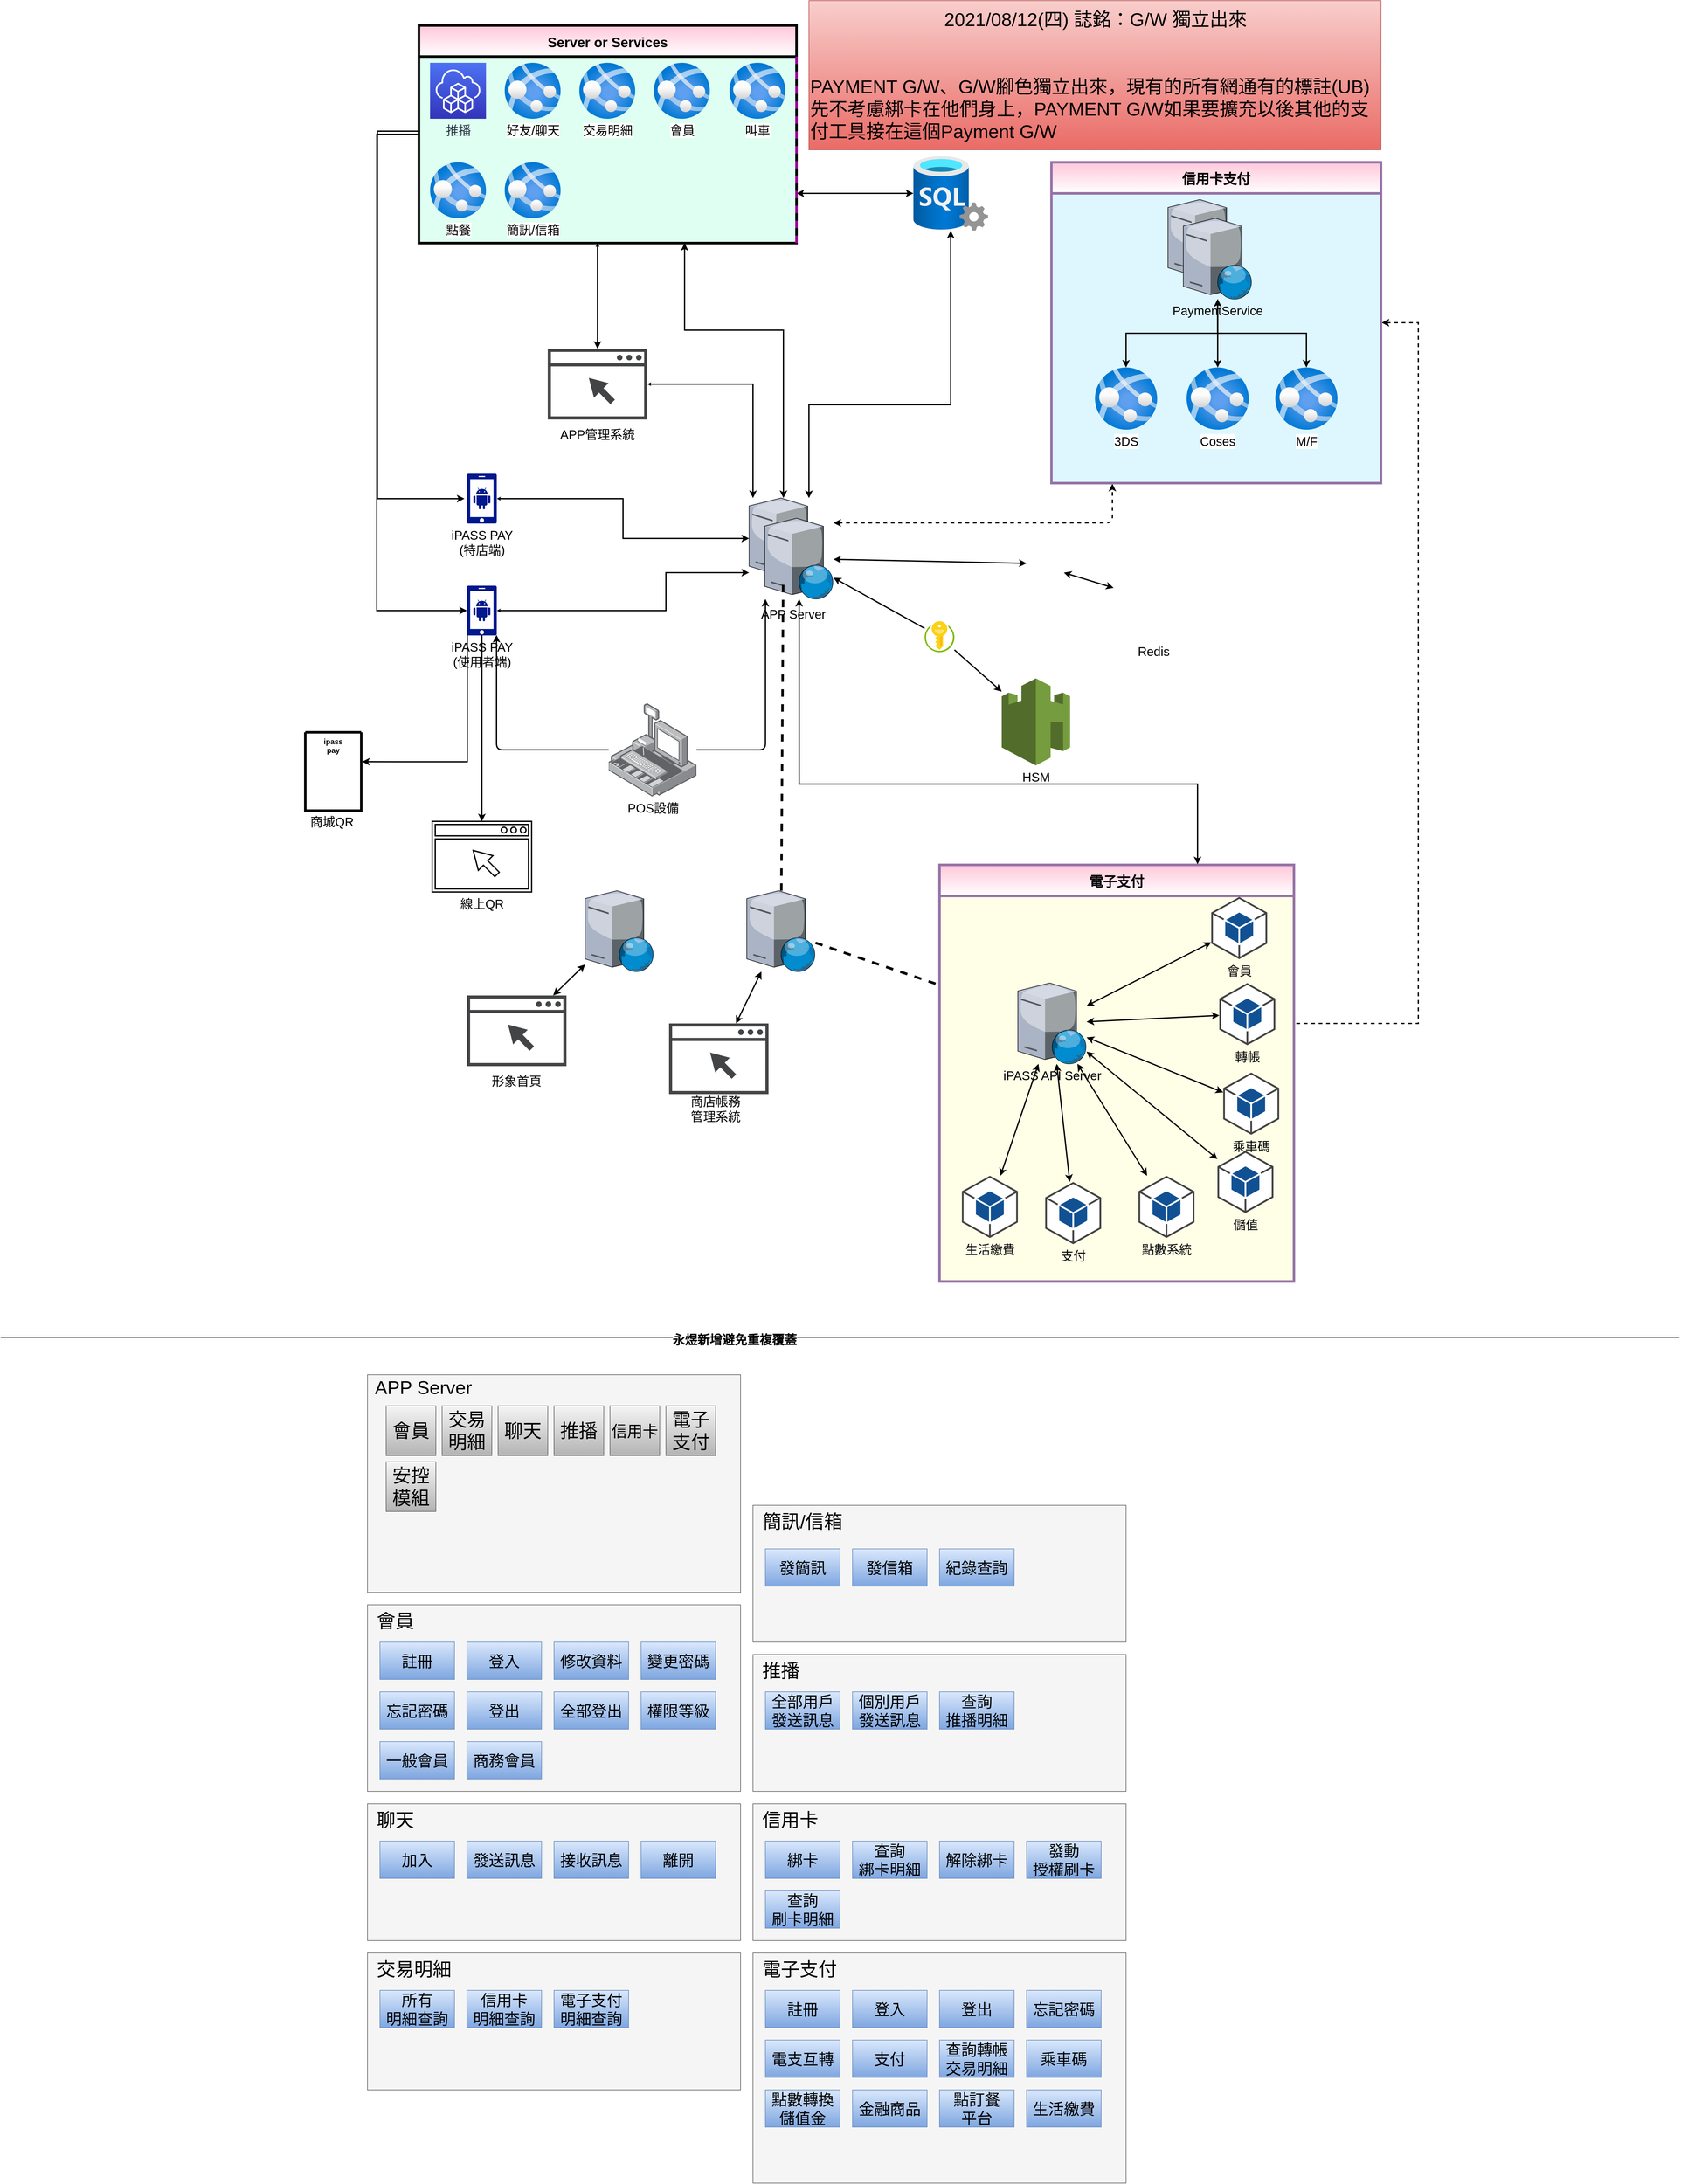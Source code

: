 <mxfile version="14.9.6" type="github">
  <diagram id="SJGPeemRXHp4dxk_nkfU" name="第1頁">
    <mxGraphModel dx="4024" dy="3608" grid="1" gridSize="10" guides="1" tooltips="1" connect="1" arrows="1" fold="1" page="1" pageScale="1" pageWidth="827" pageHeight="1169" math="0" shadow="0">
      <root>
        <mxCell id="0" />
        <mxCell id="1" parent="0" />
        <mxCell id="x_JbOlr38HWDlTl8YInY-31" value="" style="endArrow=classic;startArrow=classic;html=1;strokeWidth=2;edgeStyle=elbowEdgeStyle;elbow=vertical;rounded=0;" parent="1" source="x_JbOlr38HWDlTl8YInY-60" target="x_JbOlr38HWDlTl8YInY-30" edge="1">
          <mxGeometry width="50" height="50" relative="1" as="geometry">
            <mxPoint x="850" y="-191.613" as="sourcePoint" />
            <mxPoint x="360" y="-220" as="targetPoint" />
            <Array as="points">
              <mxPoint x="170" y="-590" />
              <mxPoint x="380" y="-770" />
              <mxPoint x="460" y="-650" />
              <mxPoint x="350" y="-810" />
            </Array>
          </mxGeometry>
        </mxCell>
        <mxCell id="x_JbOlr38HWDlTl8YInY-34" value="" style="group;strokeWidth=2;" parent="1" vertex="1" connectable="0">
          <mxGeometry x="-60.0" y="405" width="160" height="160.0" as="geometry" />
        </mxCell>
        <mxCell id="x_JbOlr38HWDlTl8YInY-17" value="" style="group;strokeWidth=2;" parent="x_JbOlr38HWDlTl8YInY-34" vertex="1" connectable="0">
          <mxGeometry x="5" width="160" height="113.6" as="geometry" />
        </mxCell>
        <mxCell id="x_JbOlr38HWDlTl8YInY-18" value="" style="pointerEvents=1;shadow=0;dashed=0;html=1;strokeColor=none;fillColor=#434445;aspect=fixed;labelPosition=center;verticalLabelPosition=bottom;verticalAlign=top;align=center;outlineConnect=0;shape=mxgraph.vvd.web_browser;fontSize=20;strokeWidth=2;" parent="x_JbOlr38HWDlTl8YInY-17" vertex="1">
          <mxGeometry width="160" height="113.6" as="geometry" />
        </mxCell>
        <mxCell id="x_JbOlr38HWDlTl8YInY-19" value="" style="shape=image;html=1;verticalAlign=top;verticalLabelPosition=bottom;labelBackgroundColor=#ffffff;imageAspect=0;aspect=fixed;image=https://cdn1.iconfinder.com/data/icons/logotypes/32/chrome-128.png;fontSize=20;strokeWidth=2;" parent="x_JbOlr38HWDlTl8YInY-17" vertex="1">
          <mxGeometry x="5" y="4" width="20" height="20" as="geometry" />
        </mxCell>
        <mxCell id="x_JbOlr38HWDlTl8YInY-20" value="商店帳務&lt;br&gt;管理系統" style="text;html=1;strokeColor=none;fillColor=none;align=center;verticalAlign=middle;whiteSpace=wrap;rounded=0;fontSize=20;strokeWidth=2;" parent="x_JbOlr38HWDlTl8YInY-34" vertex="1">
          <mxGeometry x="5" y="113.6" width="150" height="46.4" as="geometry" />
        </mxCell>
        <mxCell id="x_JbOlr38HWDlTl8YInY-73" style="edgeStyle=elbowEdgeStyle;rounded=0;orthogonalLoop=1;jettySize=auto;html=1;entryX=0;entryY=0.5;entryDx=0;entryDy=0;entryPerimeter=0;strokeWidth=2;elbow=vertical;" parent="1" source="Q3X7JTxSb5pfpih5gJmq-39" target="x_JbOlr38HWDlTl8YInY-15" edge="1">
          <mxGeometry relative="1" as="geometry">
            <mxPoint x="-200" y="-300" as="targetPoint" />
            <Array as="points">
              <mxPoint x="-525" y="-270" />
            </Array>
          </mxGeometry>
        </mxCell>
        <mxCell id="x_JbOlr38HWDlTl8YInY-55" value="" style="group;strokeWidth=2;" parent="1" vertex="1" connectable="0">
          <mxGeometry x="70" y="-440" width="150" height="209.0" as="geometry" />
        </mxCell>
        <mxCell id="x_JbOlr38HWDlTl8YInY-53" value="" style="group;strokeWidth=2;" parent="x_JbOlr38HWDlTl8YInY-55" vertex="1" connectable="0">
          <mxGeometry x="3.75" width="135.75" height="162.4" as="geometry" />
        </mxCell>
        <mxCell id="x_JbOlr38HWDlTl8YInY-30" value="" style="verticalLabelPosition=bottom;aspect=fixed;html=1;verticalAlign=top;strokeColor=none;align=center;outlineConnect=0;shape=mxgraph.citrix.web_server;fontSize=20;strokeWidth=2;" parent="x_JbOlr38HWDlTl8YInY-53" vertex="1">
          <mxGeometry width="110.5" height="130" as="geometry" />
        </mxCell>
        <mxCell id="x_JbOlr38HWDlTl8YInY-51" value="" style="verticalLabelPosition=bottom;aspect=fixed;html=1;verticalAlign=top;strokeColor=none;align=center;outlineConnect=0;shape=mxgraph.citrix.web_server;fontSize=20;strokeWidth=2;" parent="x_JbOlr38HWDlTl8YInY-53" vertex="1">
          <mxGeometry x="25.25" y="32.4" width="110.5" height="130" as="geometry" />
        </mxCell>
        <mxCell id="x_JbOlr38HWDlTl8YInY-54" value="APP Server" style="text;html=1;strokeColor=none;fillColor=none;align=center;verticalAlign=middle;whiteSpace=wrap;rounded=0;fontSize=20;strokeWidth=2;" parent="x_JbOlr38HWDlTl8YInY-55" vertex="1">
          <mxGeometry y="162.6" width="150" height="46.4" as="geometry" />
        </mxCell>
        <mxCell id="x_JbOlr38HWDlTl8YInY-60" value="" style="aspect=fixed;html=1;points=[];align=center;image;fontSize=12;image=img/lib/azure2/databases/SQL_Server.svg;strokeWidth=2;" parent="1" vertex="1">
          <mxGeometry x="338" y="-990" width="120" height="120" as="geometry" />
        </mxCell>
        <mxCell id="x_JbOlr38HWDlTl8YInY-68" value="" style="endArrow=classic;html=1;strokeWidth=2;edgeStyle=orthogonalEdgeStyle;" parent="1" source="x_JbOlr38HWDlTl8YInY-65" target="x_JbOlr38HWDlTl8YInY-51" edge="1">
          <mxGeometry width="50" height="50" relative="1" as="geometry">
            <mxPoint x="400" y="-470" as="sourcePoint" />
            <mxPoint x="450" y="-520" as="targetPoint" />
            <Array as="points">
              <mxPoint x="100" y="-35" />
            </Array>
          </mxGeometry>
        </mxCell>
        <mxCell id="x_JbOlr38HWDlTl8YInY-71" value="&lt;font style=&quot;font-size: 20px&quot;&gt;Redis&lt;/font&gt;" style="shape=image;html=1;verticalAlign=top;verticalLabelPosition=bottom;labelBackgroundColor=#ffffff;imageAspect=0;aspect=fixed;image=https://cdn4.iconfinder.com/data/icons/redis-2/1451/Untitled-2-128.png;strokeWidth=2;" parent="1" vertex="1">
          <mxGeometry x="660" y="-340" width="128" height="128" as="geometry" />
        </mxCell>
        <mxCell id="x_JbOlr38HWDlTl8YInY-72" value="" style="endArrow=classic;startArrow=none;html=1;strokeWidth=2;" parent="1" source="x_JbOlr38HWDlTl8YInY-80" target="x_JbOlr38HWDlTl8YInY-75" edge="1">
          <mxGeometry width="50" height="50" relative="1" as="geometry">
            <mxPoint x="550" y="-354.4" as="sourcePoint" />
            <mxPoint x="790.0" y="-230.0" as="targetPoint" />
          </mxGeometry>
        </mxCell>
        <mxCell id="x_JbOlr38HWDlTl8YInY-80" value="" style="aspect=fixed;html=1;points=[];align=center;image;fontSize=12;image=img/lib/mscae/Key_Vaults.svg;strokeWidth=2;" parent="1" vertex="1">
          <mxGeometry x="356" y="-242" width="48" height="50" as="geometry" />
        </mxCell>
        <mxCell id="x_JbOlr38HWDlTl8YInY-81" value="" style="endArrow=none;startArrow=classic;html=1;strokeWidth=2;" parent="1" source="x_JbOlr38HWDlTl8YInY-51" target="x_JbOlr38HWDlTl8YInY-80" edge="1">
          <mxGeometry width="50" height="50" relative="1" as="geometry">
            <mxPoint x="669.5" y="-445.432" as="sourcePoint" />
            <mxPoint x="890.0" y="-536.552" as="targetPoint" />
          </mxGeometry>
        </mxCell>
        <mxCell id="k3EfGpvTS4f7lztcN1DA-3" value="&#xa;&#xa;" style="group;strokeWidth=2;" parent="1" vertex="1" connectable="0">
          <mxGeometry x="-380" y="360" width="160" height="160.0" as="geometry" />
        </mxCell>
        <mxCell id="k3EfGpvTS4f7lztcN1DA-4" value="" style="group;strokeWidth=2;" parent="k3EfGpvTS4f7lztcN1DA-3" vertex="1" connectable="0">
          <mxGeometry width="160" height="113.6" as="geometry" />
        </mxCell>
        <mxCell id="k3EfGpvTS4f7lztcN1DA-5" value="" style="pointerEvents=1;shadow=0;dashed=0;html=1;strokeColor=none;fillColor=#434445;aspect=fixed;labelPosition=center;verticalLabelPosition=bottom;verticalAlign=top;align=center;outlineConnect=0;shape=mxgraph.vvd.web_browser;fontSize=20;strokeWidth=2;" parent="k3EfGpvTS4f7lztcN1DA-4" vertex="1">
          <mxGeometry width="160" height="113.6" as="geometry" />
        </mxCell>
        <mxCell id="k3EfGpvTS4f7lztcN1DA-6" value="" style="shape=image;html=1;verticalAlign=top;verticalLabelPosition=bottom;labelBackgroundColor=#ffffff;imageAspect=0;aspect=fixed;image=https://cdn1.iconfinder.com/data/icons/logotypes/32/chrome-128.png;fontSize=20;strokeWidth=2;" parent="k3EfGpvTS4f7lztcN1DA-4" vertex="1">
          <mxGeometry x="5" y="4" width="20" height="20" as="geometry" />
        </mxCell>
        <mxCell id="k3EfGpvTS4f7lztcN1DA-7" value="形象首頁" style="text;html=1;strokeColor=none;fillColor=none;align=center;verticalAlign=middle;whiteSpace=wrap;rounded=0;fontSize=20;strokeWidth=2;" parent="k3EfGpvTS4f7lztcN1DA-3" vertex="1">
          <mxGeometry x="5" y="113.6" width="150" height="46.4" as="geometry" />
        </mxCell>
        <mxCell id="bLUmJ-rgid1CxlxQpGvQ-1" value="" style="verticalLabelPosition=bottom;aspect=fixed;html=1;verticalAlign=top;strokeColor=none;align=center;outlineConnect=0;shape=mxgraph.citrix.web_server;fontSize=20;strokeWidth=2;" parent="1" vertex="1">
          <mxGeometry x="-190" y="191.6" width="110.5" height="130" as="geometry" />
        </mxCell>
        <mxCell id="bLUmJ-rgid1CxlxQpGvQ-2" value="" style="group;strokeWidth=2;" parent="1" vertex="1" connectable="0">
          <mxGeometry x="-380" y="-479" width="48" height="260" as="geometry" />
        </mxCell>
        <mxCell id="x_JbOlr38HWDlTl8YInY-16" value="iPASS PAY&lt;br style=&quot;font-size: 20px&quot;&gt;(特店端)" style="aspect=fixed;pointerEvents=1;shadow=0;dashed=0;html=1;strokeColor=none;labelPosition=center;verticalLabelPosition=bottom;verticalAlign=top;align=center;fillColor=#00188D;shape=mxgraph.mscae.enterprise.android_phone;fontSize=20;strokeWidth=2;" parent="bLUmJ-rgid1CxlxQpGvQ-2" vertex="1">
          <mxGeometry width="48" height="80" as="geometry" />
        </mxCell>
        <mxCell id="x_JbOlr38HWDlTl8YInY-15" value="iPASS PAY&lt;br style=&quot;font-size: 20px;&quot;&gt;(使用者端)" style="aspect=fixed;pointerEvents=1;shadow=0;dashed=0;html=1;strokeColor=none;labelPosition=center;verticalLabelPosition=bottom;verticalAlign=top;align=center;fillColor=#00188D;shape=mxgraph.mscae.enterprise.android_phone;fontSize=20;strokeWidth=2;" parent="bLUmJ-rgid1CxlxQpGvQ-2" vertex="1">
          <mxGeometry y="180" width="48" height="80" as="geometry" />
        </mxCell>
        <mxCell id="x_JbOlr38HWDlTl8YInY-75" value="&lt;font style=&quot;font-size: 20px&quot;&gt;HSM&lt;/font&gt;" style="outlineConnect=0;dashed=0;verticalLabelPosition=bottom;verticalAlign=top;align=center;html=1;shape=mxgraph.aws3.cloudhsm;fillColor=#759C3E;gradientColor=none;strokeWidth=2;" parent="1" vertex="1">
          <mxGeometry x="480" y="-150" width="110" height="140" as="geometry" />
        </mxCell>
        <mxCell id="bLUmJ-rgid1CxlxQpGvQ-8" value="" style="group;strokeWidth=2;" parent="1" vertex="1" connectable="0">
          <mxGeometry x="-250" y="-680" width="160" height="160.0" as="geometry" />
        </mxCell>
        <mxCell id="bLUmJ-rgid1CxlxQpGvQ-9" value="" style="group;strokeWidth=2;" parent="bLUmJ-rgid1CxlxQpGvQ-8" vertex="1" connectable="0">
          <mxGeometry width="160" height="113.6" as="geometry" />
        </mxCell>
        <mxCell id="bLUmJ-rgid1CxlxQpGvQ-10" value="" style="pointerEvents=1;shadow=0;dashed=0;html=1;strokeColor=none;fillColor=#434445;aspect=fixed;labelPosition=center;verticalLabelPosition=bottom;verticalAlign=top;align=center;outlineConnect=0;shape=mxgraph.vvd.web_browser;fontSize=20;strokeWidth=2;" parent="bLUmJ-rgid1CxlxQpGvQ-9" vertex="1">
          <mxGeometry width="160" height="113.6" as="geometry" />
        </mxCell>
        <mxCell id="bLUmJ-rgid1CxlxQpGvQ-11" value="" style="shape=image;html=1;verticalAlign=top;verticalLabelPosition=bottom;labelBackgroundColor=#ffffff;imageAspect=0;aspect=fixed;image=https://cdn1.iconfinder.com/data/icons/logotypes/32/chrome-128.png;fontSize=20;strokeWidth=2;" parent="bLUmJ-rgid1CxlxQpGvQ-9" vertex="1">
          <mxGeometry x="5" y="4" width="20" height="20" as="geometry" />
        </mxCell>
        <mxCell id="bLUmJ-rgid1CxlxQpGvQ-12" value="APP管理系統" style="text;html=1;strokeColor=none;fillColor=none;align=center;verticalAlign=middle;whiteSpace=wrap;rounded=0;fontSize=20;strokeWidth=2;" parent="bLUmJ-rgid1CxlxQpGvQ-8" vertex="1">
          <mxGeometry x="5" y="113.6" width="150" height="46.4" as="geometry" />
        </mxCell>
        <mxCell id="bLUmJ-rgid1CxlxQpGvQ-24" value="" style="endArrow=none;startArrow=none;html=1;dashed=1;startFill=0;endFill=0;strokeWidth=4;" parent="1" source="pClytDhcYSaPeiwyFxRQ-13" target="x_JbOlr38HWDlTl8YInY-32" edge="1">
          <mxGeometry width="50" height="50" relative="1" as="geometry">
            <mxPoint x="95.75" y="10" as="sourcePoint" />
            <mxPoint x="145.75" y="-40" as="targetPoint" />
          </mxGeometry>
        </mxCell>
        <mxCell id="bLUmJ-rgid1CxlxQpGvQ-26" value="" style="endArrow=classic;startArrow=classic;html=1;strokeWidth=2;" parent="1" source="k3EfGpvTS4f7lztcN1DA-5" target="bLUmJ-rgid1CxlxQpGvQ-1" edge="1">
          <mxGeometry width="50" height="50" relative="1" as="geometry">
            <mxPoint x="-100" y="-80" as="sourcePoint" />
            <mxPoint x="-50" y="-130" as="targetPoint" />
          </mxGeometry>
        </mxCell>
        <mxCell id="bLUmJ-rgid1CxlxQpGvQ-42" value="" style="shape=image;html=1;verticalAlign=top;verticalLabelPosition=bottom;labelBackgroundColor=#ffffff;imageAspect=0;aspect=fixed;image=https://cdn2.iconfinder.com/data/icons/blocked-out-2/28/timer-128.png;strokeWidth=2;" parent="1" vertex="1">
          <mxGeometry x="520" y="-350" width="60" height="60" as="geometry" />
        </mxCell>
        <mxCell id="bLUmJ-rgid1CxlxQpGvQ-43" value="" style="endArrow=classic;startArrow=classic;html=1;entryX=0;entryY=0.25;entryDx=0;entryDy=0;strokeWidth=2;" parent="1" source="x_JbOlr38HWDlTl8YInY-51" target="bLUmJ-rgid1CxlxQpGvQ-42" edge="1">
          <mxGeometry width="50" height="50" relative="1" as="geometry">
            <mxPoint x="380" y="10" as="sourcePoint" />
            <mxPoint x="360" y="-350" as="targetPoint" />
          </mxGeometry>
        </mxCell>
        <mxCell id="bLUmJ-rgid1CxlxQpGvQ-44" value="" style="endArrow=classic;startArrow=classic;html=1;exitX=1;exitY=0.5;exitDx=0;exitDy=0;strokeWidth=2;" parent="1" source="bLUmJ-rgid1CxlxQpGvQ-42" target="x_JbOlr38HWDlTl8YInY-71" edge="1">
          <mxGeometry width="50" height="50" relative="1" as="geometry">
            <mxPoint x="380" y="-220" as="sourcePoint" />
            <mxPoint x="430" y="-270" as="targetPoint" />
          </mxGeometry>
        </mxCell>
        <mxCell id="Q3X7JTxSb5pfpih5gJmq-2" value="" style="endArrow=none;dashed=1;html=1;strokeWidth=4;" parent="1" source="pClytDhcYSaPeiwyFxRQ-13" target="x_JbOlr38HWDlTl8YInY-30" edge="1">
          <mxGeometry width="50" height="50" relative="1" as="geometry">
            <mxPoint x="460" y="-170" as="sourcePoint" />
            <mxPoint x="510" y="-220" as="targetPoint" />
          </mxGeometry>
        </mxCell>
        <mxCell id="x_JbOlr38HWDlTl8YInY-65" value="POS設備" style="points=[];aspect=fixed;html=1;align=center;shadow=0;dashed=0;image;image=img/lib/allied_telesis/security/POS.svg;fontSize=20;strokeWidth=2;" parent="1" vertex="1">
          <mxGeometry x="-152.12" y="-110" width="141.25" height="150" as="geometry" />
        </mxCell>
        <mxCell id="Q3X7JTxSb5pfpih5gJmq-4" value="" style="endArrow=classic;html=1;strokeWidth=2;entryX=0.99;entryY=0.99;entryDx=0;entryDy=0;entryPerimeter=0;edgeStyle=orthogonalEdgeStyle;" parent="1" source="x_JbOlr38HWDlTl8YInY-65" target="x_JbOlr38HWDlTl8YInY-15" edge="1">
          <mxGeometry width="50" height="50" relative="1" as="geometry">
            <mxPoint x="300" y="19" as="sourcePoint" />
            <mxPoint x="350" y="-31" as="targetPoint" />
          </mxGeometry>
        </mxCell>
        <mxCell id="Q3X7JTxSb5pfpih5gJmq-10" value="" style="endArrow=classic;html=1;strokeWidth=2;exitX=0.5;exitY=1;exitDx=0;exitDy=0;exitPerimeter=0;" parent="1" source="x_JbOlr38HWDlTl8YInY-15" target="Q3X7JTxSb5pfpih5gJmq-7" edge="1">
          <mxGeometry width="50" height="50" relative="1" as="geometry">
            <mxPoint x="280" y="19" as="sourcePoint" />
            <mxPoint x="330" y="-31" as="targetPoint" />
          </mxGeometry>
        </mxCell>
        <mxCell id="Q3X7JTxSb5pfpih5gJmq-21" value="" style="group" parent="1" vertex="1" connectable="0">
          <mxGeometry x="-436" y="80" width="160" height="113.6" as="geometry" />
        </mxCell>
        <mxCell id="Q3X7JTxSb5pfpih5gJmq-7" value="線上QR" style="pointerEvents=1;shadow=0;dashed=0;html=1;aspect=fixed;labelPosition=center;verticalLabelPosition=bottom;verticalAlign=top;align=center;outlineConnect=0;shape=mxgraph.vvd.web_browser;fontSize=20;strokeWidth=2;" parent="Q3X7JTxSb5pfpih5gJmq-21" vertex="1">
          <mxGeometry width="160" height="113.6" as="geometry" />
        </mxCell>
        <mxCell id="Q3X7JTxSb5pfpih5gJmq-8" value="" style="shape=image;html=1;verticalAlign=top;verticalLabelPosition=bottom;labelBackgroundColor=#ffffff;imageAspect=0;aspect=fixed;image=https://cdn1.iconfinder.com/data/icons/logotypes/32/chrome-128.png;fontSize=20;strokeWidth=2;" parent="Q3X7JTxSb5pfpih5gJmq-21" vertex="1">
          <mxGeometry x="5" y="4" width="20" height="20" as="geometry" />
        </mxCell>
        <mxCell id="Q3X7JTxSb5pfpih5gJmq-12" value="" style="shape=image;html=1;verticalAlign=top;verticalLabelPosition=bottom;labelBackgroundColor=#ffffff;imageAspect=0;aspect=fixed;image=https://cdn0.iconfinder.com/data/icons/view-1/20/qrcode-128.png;strokeWidth=4;" parent="Q3X7JTxSb5pfpih5gJmq-21" vertex="1">
          <mxGeometry x="47" y="30" width="68" height="68" as="geometry" />
        </mxCell>
        <mxCell id="Q3X7JTxSb5pfpih5gJmq-24" value="" style="group" parent="1" vertex="1" connectable="0">
          <mxGeometry x="-672" y="-63.2" width="150" height="166.4" as="geometry" />
        </mxCell>
        <mxCell id="Q3X7JTxSb5pfpih5gJmq-17" value="" style="group" parent="Q3X7JTxSb5pfpih5gJmq-24" vertex="1" connectable="0">
          <mxGeometry x="12" width="126" height="126" as="geometry" />
        </mxCell>
        <mxCell id="Q3X7JTxSb5pfpih5gJmq-16" value="&#xa;&#xa;&#xa;&#xa;ipass&#xa;pay&#xa;" style="swimlane;startSize=0;strokeWidth=4;" parent="Q3X7JTxSb5pfpih5gJmq-17" vertex="1">
          <mxGeometry x="20" width="90" height="126" as="geometry">
            <mxRectangle x="20" width="50" height="40" as="alternateBounds" />
          </mxGeometry>
        </mxCell>
        <mxCell id="Q3X7JTxSb5pfpih5gJmq-14" value="" style="shape=image;html=1;verticalAlign=top;verticalLabelPosition=bottom;labelBackgroundColor=#ffffff;imageAspect=0;aspect=fixed;image=https://cdn0.iconfinder.com/data/icons/view-1/20/qrcode-128.png;strokeWidth=4;" parent="Q3X7JTxSb5pfpih5gJmq-16" vertex="1">
          <mxGeometry x="11" y="40" width="68" height="68" as="geometry" />
        </mxCell>
        <mxCell id="Q3X7JTxSb5pfpih5gJmq-9" value="商城QR" style="text;html=1;strokeColor=none;fillColor=none;align=center;verticalAlign=middle;whiteSpace=wrap;rounded=0;fontSize=20;strokeWidth=2;" parent="Q3X7JTxSb5pfpih5gJmq-24" vertex="1">
          <mxGeometry y="120.0" width="150" height="46.4" as="geometry" />
        </mxCell>
        <mxCell id="Q3X7JTxSb5pfpih5gJmq-25" value="" style="endArrow=classic;startArrow=classic;html=1;strokeWidth=2;dashed=1;elbow=vertical;edgeStyle=orthogonalEdgeStyle;" parent="1" source="x_JbOlr38HWDlTl8YInY-51" target="Q3X7JTxSb5pfpih5gJmq-95" edge="1">
          <mxGeometry width="50" height="50" relative="1" as="geometry">
            <mxPoint x="707.56" y="270" as="sourcePoint" />
            <mxPoint x="785.75" y="-585" as="targetPoint" />
            <Array as="points">
              <mxPoint x="658" y="-400" />
              <mxPoint x="658" y="-882" />
            </Array>
          </mxGeometry>
        </mxCell>
        <mxCell id="Q3X7JTxSb5pfpih5gJmq-40" style="edgeStyle=elbowEdgeStyle;rounded=0;orthogonalLoop=1;jettySize=auto;elbow=vertical;html=1;startArrow=classic;startFill=1;endArrow=classic;endFill=1;strokeWidth=2;" parent="1" source="Q3X7JTxSb5pfpih5gJmq-39" target="x_JbOlr38HWDlTl8YInY-30" edge="1">
          <mxGeometry relative="1" as="geometry">
            <Array as="points">
              <mxPoint x="-30" y="-710" />
              <mxPoint x="60" y="-740" />
              <mxPoint x="-20" y="-800" />
            </Array>
          </mxGeometry>
        </mxCell>
        <mxCell id="Q3X7JTxSb5pfpih5gJmq-70" style="edgeStyle=elbowEdgeStyle;rounded=0;orthogonalLoop=1;jettySize=auto;elbow=vertical;html=1;startArrow=classic;startFill=1;endArrow=classic;endFill=1;startSize=6;strokeWidth=2;" parent="1" source="Q3X7JTxSb5pfpih5gJmq-39" target="x_JbOlr38HWDlTl8YInY-60" edge="1">
          <mxGeometry relative="1" as="geometry">
            <mxPoint x="110" y="-1120" as="sourcePoint" />
          </mxGeometry>
        </mxCell>
        <mxCell id="Q3X7JTxSb5pfpih5gJmq-73" style="edgeStyle=elbowEdgeStyle;rounded=0;orthogonalLoop=1;jettySize=auto;html=1;entryX=0;entryY=0.5;entryDx=0;entryDy=0;entryPerimeter=0;startArrow=classic;startFill=1;endArrow=classic;endFill=1;startSize=0;strokeWidth=2;" parent="1" edge="1">
          <mxGeometry relative="1" as="geometry">
            <mxPoint x="-450" y="-1030" as="sourcePoint" />
            <mxPoint x="-384" y="-439" as="targetPoint" />
            <Array as="points">
              <mxPoint x="-524" y="-750" />
            </Array>
          </mxGeometry>
        </mxCell>
        <mxCell id="Q3X7JTxSb5pfpih5gJmq-79" style="edgeStyle=elbowEdgeStyle;rounded=0;orthogonalLoop=1;jettySize=auto;html=1;startArrow=classic;startFill=1;endArrow=classic;endFill=1;startSize=0;strokeWidth=2;" parent="1" source="Q3X7JTxSb5pfpih5gJmq-39" target="bLUmJ-rgid1CxlxQpGvQ-10" edge="1">
          <mxGeometry relative="1" as="geometry" />
        </mxCell>
        <mxCell id="Q3X7JTxSb5pfpih5gJmq-39" value="Server or Services" style="swimlane;horizontal=1;strokeWidth=4;swimlaneFillColor=#DEFFF1;rounded=0;shadow=0;glass=0;separatorColor=#990099;fillColor=#FFC7DA;noLabel=0;labelPadding=0;strokeOpacity=100;container=0;arcSize=0;sketch=0;fillStyle=auto;gradientColor=#ffffff;startSize=50;fontSize=22;" parent="1" vertex="1">
          <mxGeometry x="-457.25" y="-1200" width="607.25" height="350" as="geometry">
            <mxRectangle x="-360" y="-1180" width="30" height="140" as="alternateBounds" />
          </mxGeometry>
        </mxCell>
        <mxCell id="Q3X7JTxSb5pfpih5gJmq-35" value="&lt;font style=&quot;font-size: 20px&quot;&gt;好友/聊天&lt;br&gt;&lt;/font&gt;" style="aspect=fixed;html=1;points=[];align=center;image;fontSize=12;image=img/lib/azure2/app_services/App_Services.svg;strokeWidth=2;" parent="Q3X7JTxSb5pfpih5gJmq-39" vertex="1">
          <mxGeometry x="137.88" y="60" width="90" height="90" as="geometry" />
        </mxCell>
        <mxCell id="Q3X7JTxSb5pfpih5gJmq-38" value="&lt;font style=&quot;font-size: 20px&quot;&gt;交易明細&lt;br&gt;&lt;/font&gt;" style="aspect=fixed;html=1;points=[];align=center;image;fontSize=12;image=img/lib/azure2/app_services/App_Services.svg;strokeWidth=2;" parent="Q3X7JTxSb5pfpih5gJmq-39" vertex="1">
          <mxGeometry x="257.88" y="60" width="90" height="90" as="geometry" />
        </mxCell>
        <mxCell id="Q3X7JTxSb5pfpih5gJmq-34" value="&lt;font style=&quot;font-size: 20px&quot;&gt;會員&lt;br&gt;&lt;/font&gt;" style="aspect=fixed;html=1;points=[];align=center;image;fontSize=12;image=img/lib/azure2/app_services/App_Services.svg;strokeWidth=2;" parent="Q3X7JTxSb5pfpih5gJmq-39" vertex="1">
          <mxGeometry x="377.88" y="60" width="90" height="90" as="geometry" />
        </mxCell>
        <mxCell id="Q3X7JTxSb5pfpih5gJmq-71" value="&lt;font style=&quot;font-size: 20px&quot;&gt;叫車&lt;br&gt;&lt;/font&gt;" style="aspect=fixed;html=1;points=[];align=center;image;fontSize=12;image=img/lib/azure2/app_services/App_Services.svg;strokeWidth=2;" parent="Q3X7JTxSb5pfpih5gJmq-39" vertex="1">
          <mxGeometry x="499.38" y="60" width="90" height="90" as="geometry" />
        </mxCell>
        <mxCell id="x_JbOlr38HWDlTl8YInY-40" value="&lt;span style=&quot;font-size: 20px&quot;&gt;推播&lt;br&gt;&lt;/span&gt;" style="points=[[0,0,0],[0.25,0,0],[0.5,0,0],[0.75,0,0],[1,0,0],[0,1,0],[0.25,1,0],[0.5,1,0],[0.75,1,0],[1,1,0],[0,0.25,0],[0,0.5,0],[0,0.75,0],[1,0.25,0],[1,0.5,0],[1,0.75,0]];outlineConnect=0;fontColor=#232F3E;gradientColor=#4D72F3;gradientDirection=north;fillColor=#3334B9;strokeColor=#ffffff;dashed=0;verticalLabelPosition=bottom;verticalAlign=top;align=center;html=1;fontSize=12;fontStyle=0;aspect=fixed;shape=mxgraph.aws4.resourceIcon;resIcon=mxgraph.aws4.cloud_development_kit;strokeWidth=2;" parent="Q3X7JTxSb5pfpih5gJmq-39" vertex="1">
          <mxGeometry x="17.88" y="60" width="90" height="90" as="geometry" />
        </mxCell>
        <mxCell id="Q3X7JTxSb5pfpih5gJmq-74" value="&lt;font style=&quot;font-size: 20px&quot;&gt;點餐&lt;br&gt;&lt;/font&gt;" style="aspect=fixed;html=1;points=[];align=center;image;fontSize=12;image=img/lib/azure2/app_services/App_Services.svg;strokeWidth=2;" parent="Q3X7JTxSb5pfpih5gJmq-39" vertex="1">
          <mxGeometry x="17.88" y="220" width="90" height="90" as="geometry" />
        </mxCell>
        <mxCell id="pClytDhcYSaPeiwyFxRQ-5" value="&lt;font style=&quot;font-size: 20px&quot;&gt;簡訊/信箱&lt;br&gt;&lt;/font&gt;" style="aspect=fixed;html=1;points=[];align=center;image;fontSize=12;image=img/lib/azure2/app_services/App_Services.svg;strokeWidth=2;" parent="Q3X7JTxSb5pfpih5gJmq-39" vertex="1">
          <mxGeometry x="137.88" y="220" width="90" height="90" as="geometry" />
        </mxCell>
        <mxCell id="Q3X7JTxSb5pfpih5gJmq-80" style="edgeStyle=elbowEdgeStyle;rounded=0;orthogonalLoop=1;jettySize=auto;html=1;startArrow=classic;startFill=1;endArrow=classic;endFill=1;startSize=0;strokeWidth=2;" parent="1" source="bLUmJ-rgid1CxlxQpGvQ-10" target="x_JbOlr38HWDlTl8YInY-30" edge="1">
          <mxGeometry relative="1" as="geometry">
            <Array as="points">
              <mxPoint x="80" y="-510" />
            </Array>
          </mxGeometry>
        </mxCell>
        <mxCell id="Q3X7JTxSb5pfpih5gJmq-81" style="edgeStyle=elbowEdgeStyle;rounded=0;orthogonalLoop=1;jettySize=auto;html=1;startArrow=classic;startFill=1;endArrow=classic;endFill=1;startSize=0;strokeWidth=2;" parent="1" source="x_JbOlr38HWDlTl8YInY-16" target="x_JbOlr38HWDlTl8YInY-30" edge="1">
          <mxGeometry relative="1" as="geometry" />
        </mxCell>
        <mxCell id="Q3X7JTxSb5pfpih5gJmq-82" style="edgeStyle=elbowEdgeStyle;rounded=0;orthogonalLoop=1;jettySize=auto;html=1;startArrow=classic;startFill=1;endArrow=classic;endFill=1;startSize=0;strokeWidth=2;" parent="1" source="x_JbOlr38HWDlTl8YInY-15" target="x_JbOlr38HWDlTl8YInY-30" edge="1">
          <mxGeometry relative="1" as="geometry">
            <Array as="points">
              <mxPoint x="-60" y="-320" />
              <mxPoint x="-70" y="-320" />
            </Array>
          </mxGeometry>
        </mxCell>
        <mxCell id="Q3X7JTxSb5pfpih5gJmq-86" style="edgeStyle=orthogonalEdgeStyle;rounded=0;orthogonalLoop=1;jettySize=auto;html=1;entryX=0.01;entryY=0.99;entryDx=0;entryDy=0;entryPerimeter=0;startArrow=classic;startFill=1;endArrow=none;endFill=0;startSize=6;strokeWidth=2;exitX=1.016;exitY=0.375;exitDx=0;exitDy=0;exitPerimeter=0;" parent="1" source="Q3X7JTxSb5pfpih5gJmq-16" target="x_JbOlr38HWDlTl8YInY-15" edge="1">
          <mxGeometry relative="1" as="geometry">
            <Array as="points">
              <mxPoint x="-379" y="-16" />
            </Array>
          </mxGeometry>
        </mxCell>
        <mxCell id="Q3X7JTxSb5pfpih5gJmq-96" style="edgeStyle=elbowEdgeStyle;rounded=0;orthogonalLoop=1;jettySize=auto;html=1;startArrow=classic;startFill=1;endArrow=classic;endFill=1;strokeWidth=2;dashed=1;" parent="1" source="Q3X7JTxSb5pfpih5gJmq-95" target="x_JbOlr38HWDlTl8YInY-32" edge="1">
          <mxGeometry relative="1" as="geometry">
            <Array as="points">
              <mxPoint x="1150" y="-320" />
            </Array>
          </mxGeometry>
        </mxCell>
        <mxCell id="Q3X7JTxSb5pfpih5gJmq-95" value="信用卡支付" style="swimlane;rounded=0;shadow=0;glass=0;sketch=0;startSize=50;strokeColor=#9673a6;strokeWidth=4;fillColor=#FFC7DA;gradientDirection=south;perimeterSpacing=1;swimlaneFillColor=#DEF7FF;fontSize=22;fontStyle=1;gradientColor=#FFFFFF;" parent="1" vertex="1">
          <mxGeometry x="560" y="-980" width="530" height="516" as="geometry">
            <mxRectangle x="580" y="-980" width="130" height="20" as="alternateBounds" />
          </mxGeometry>
        </mxCell>
        <mxCell id="Q3X7JTxSb5pfpih5gJmq-100" style="edgeStyle=orthogonalEdgeStyle;rounded=0;orthogonalLoop=1;jettySize=auto;html=1;fontSize=22;startArrow=classic;startFill=1;endArrow=classic;endFill=1;strokeWidth=2;" parent="Q3X7JTxSb5pfpih5gJmq-95" source="x_JbOlr38HWDlTl8YInY-63" target="bLUmJ-rgid1CxlxQpGvQ-53" edge="1">
          <mxGeometry relative="1" as="geometry" />
        </mxCell>
        <mxCell id="x_JbOlr38HWDlTl8YInY-63" value="&lt;font style=&quot;font-size: 20px&quot;&gt;Coses&lt;/font&gt;" style="aspect=fixed;html=1;points=[];align=center;image;fontSize=12;image=img/lib/azure2/app_services/App_Services.svg;strokeWidth=2;" parent="Q3X7JTxSb5pfpih5gJmq-95" vertex="1">
          <mxGeometry x="217.37" y="330" width="100" height="100" as="geometry" />
        </mxCell>
        <mxCell id="Q3X7JTxSb5pfpih5gJmq-103" style="edgeStyle=elbowEdgeStyle;rounded=0;orthogonalLoop=1;jettySize=auto;elbow=vertical;html=1;fontSize=22;startArrow=classic;startFill=1;endArrow=classic;endFill=1;strokeWidth=2;" parent="Q3X7JTxSb5pfpih5gJmq-95" source="x_JbOlr38HWDlTl8YInY-64" target="bLUmJ-rgid1CxlxQpGvQ-53" edge="1">
          <mxGeometry relative="1" as="geometry" />
        </mxCell>
        <mxCell id="x_JbOlr38HWDlTl8YInY-64" value="&lt;font style=&quot;font-size: 20px&quot;&gt;3DS&lt;br&gt;&lt;/font&gt;" style="aspect=fixed;html=1;points=[];align=center;image;fontSize=12;image=img/lib/azure2/app_services/App_Services.svg;strokeWidth=2;" parent="Q3X7JTxSb5pfpih5gJmq-95" vertex="1">
          <mxGeometry x="70" y="330" width="100" height="100" as="geometry" />
        </mxCell>
        <mxCell id="Q3X7JTxSb5pfpih5gJmq-102" style="edgeStyle=elbowEdgeStyle;rounded=0;orthogonalLoop=1;jettySize=auto;html=1;fontSize=22;startArrow=classic;startFill=1;endArrow=classic;endFill=1;strokeWidth=2;elbow=vertical;" parent="Q3X7JTxSb5pfpih5gJmq-95" source="bLUmJ-rgid1CxlxQpGvQ-27" target="bLUmJ-rgid1CxlxQpGvQ-53" edge="1">
          <mxGeometry relative="1" as="geometry" />
        </mxCell>
        <mxCell id="bLUmJ-rgid1CxlxQpGvQ-27" value="&lt;font style=&quot;font-size: 20px&quot;&gt;M/F&lt;br&gt;&lt;/font&gt;" style="aspect=fixed;html=1;points=[];align=center;image;fontSize=12;image=img/lib/azure2/app_services/App_Services.svg;strokeWidth=2;" parent="Q3X7JTxSb5pfpih5gJmq-95" vertex="1">
          <mxGeometry x="360.0" y="330" width="100" height="100" as="geometry" />
        </mxCell>
        <mxCell id="bLUmJ-rgid1CxlxQpGvQ-5" value="" style="verticalLabelPosition=bottom;aspect=fixed;html=1;verticalAlign=top;strokeColor=none;align=center;outlineConnect=0;shape=mxgraph.citrix.web_server;fontSize=20;strokeWidth=2;" parent="Q3X7JTxSb5pfpih5gJmq-95" vertex="1">
          <mxGeometry x="187.37" y="60" width="110.5" height="130" as="geometry" />
        </mxCell>
        <mxCell id="bLUmJ-rgid1CxlxQpGvQ-53" value="PaymentService" style="verticalLabelPosition=bottom;aspect=fixed;html=1;verticalAlign=top;strokeColor=none;align=center;outlineConnect=0;shape=mxgraph.citrix.web_server;fontSize=20;strokeWidth=2;" parent="Q3X7JTxSb5pfpih5gJmq-95" vertex="1">
          <mxGeometry x="212.12" y="90" width="110.5" height="130" as="geometry" />
        </mxCell>
        <mxCell id="Q3X7JTxSb5pfpih5gJmq-105" value="電子支付" style="swimlane;rounded=0;shadow=0;glass=0;sketch=0;startSize=50;strokeColor=#9673a6;strokeWidth=4;fillColor=#FFC7DA;gradientDirection=south;perimeterSpacing=1;swimlaneFillColor=#FEFFE6;fontSize=22;fontStyle=1;gradientColor=#FFFFFF;" parent="1" vertex="1">
          <mxGeometry x="380" y="150" width="570" height="670" as="geometry">
            <mxRectangle x="580" y="-980" width="130" height="20" as="alternateBounds" />
          </mxGeometry>
        </mxCell>
        <mxCell id="x_JbOlr38HWDlTl8YInY-32" value="iPASS API Server" style="verticalLabelPosition=bottom;aspect=fixed;html=1;verticalAlign=top;strokeColor=none;align=center;outlineConnect=0;shape=mxgraph.citrix.web_server;fontSize=20;strokeWidth=2;" parent="Q3X7JTxSb5pfpih5gJmq-105" vertex="1">
          <mxGeometry x="126" y="190.0" width="110.5" height="130" as="geometry" />
        </mxCell>
        <mxCell id="bLUmJ-rgid1CxlxQpGvQ-30" value="&lt;font style=&quot;font-size: 20px&quot;&gt;點數系統&lt;/font&gt;" style="outlineConnect=0;dashed=0;verticalLabelPosition=bottom;verticalAlign=top;align=center;html=1;shape=mxgraph.aws3.android;fillColor=#115193;gradientColor=none;strokeWidth=2;" parent="Q3X7JTxSb5pfpih5gJmq-105" vertex="1">
          <mxGeometry x="320" y="500.0" width="90" height="100" as="geometry" />
        </mxCell>
        <mxCell id="bLUmJ-rgid1CxlxQpGvQ-51" value="" style="endArrow=classic;startArrow=classic;html=1;strokeWidth=2;" parent="Q3X7JTxSb5pfpih5gJmq-105" source="x_JbOlr38HWDlTl8YInY-32" target="bLUmJ-rgid1CxlxQpGvQ-30" edge="1">
          <mxGeometry width="50" height="50" relative="1" as="geometry">
            <mxPoint x="258.065" y="291.8" as="sourcePoint" />
            <mxPoint x="314.804" y="166.8" as="targetPoint" />
          </mxGeometry>
        </mxCell>
        <mxCell id="bLUmJ-rgid1CxlxQpGvQ-31" value="&lt;span style=&quot;font-size: 20px&quot;&gt;儲值&lt;/span&gt;" style="outlineConnect=0;dashed=0;verticalLabelPosition=bottom;verticalAlign=top;align=center;html=1;shape=mxgraph.aws3.android;fillColor=#115193;gradientColor=none;strokeWidth=2;" parent="Q3X7JTxSb5pfpih5gJmq-105" vertex="1">
          <mxGeometry x="447" y="460.0" width="90" height="100" as="geometry" />
        </mxCell>
        <mxCell id="bLUmJ-rgid1CxlxQpGvQ-50" value="" style="endArrow=classic;startArrow=classic;html=1;strokeWidth=2;" parent="Q3X7JTxSb5pfpih5gJmq-105" source="x_JbOlr38HWDlTl8YInY-32" target="bLUmJ-rgid1CxlxQpGvQ-31" edge="1">
          <mxGeometry width="50" height="50" relative="1" as="geometry">
            <mxPoint x="248.065" y="281.8" as="sourcePoint" />
            <mxPoint x="304.804" y="156.8" as="targetPoint" />
          </mxGeometry>
        </mxCell>
        <mxCell id="bLUmJ-rgid1CxlxQpGvQ-32" value="&lt;span style=&quot;font-size: 20px&quot;&gt;轉帳&lt;/span&gt;" style="outlineConnect=0;dashed=0;verticalLabelPosition=bottom;verticalAlign=top;align=center;html=1;shape=mxgraph.aws3.android;fillColor=#115193;gradientColor=none;strokeWidth=2;" parent="Q3X7JTxSb5pfpih5gJmq-105" vertex="1">
          <mxGeometry x="450" y="190.0" width="90" height="100" as="geometry" />
        </mxCell>
        <mxCell id="bLUmJ-rgid1CxlxQpGvQ-49" value="" style="endArrow=classic;startArrow=classic;html=1;strokeWidth=2;" parent="Q3X7JTxSb5pfpih5gJmq-105" source="x_JbOlr38HWDlTl8YInY-32" target="bLUmJ-rgid1CxlxQpGvQ-32" edge="1">
          <mxGeometry width="50" height="50" relative="1" as="geometry">
            <mxPoint x="238.065" y="271.8" as="sourcePoint" />
            <mxPoint x="294.804" y="146.8" as="targetPoint" />
          </mxGeometry>
        </mxCell>
        <mxCell id="bLUmJ-rgid1CxlxQpGvQ-33" value="&lt;span style=&quot;font-size: 20px&quot;&gt;會員&lt;/span&gt;" style="outlineConnect=0;dashed=0;verticalLabelPosition=bottom;verticalAlign=top;align=center;html=1;shape=mxgraph.aws3.android;fillColor=#115193;gradientColor=none;strokeWidth=2;" parent="Q3X7JTxSb5pfpih5gJmq-105" vertex="1">
          <mxGeometry x="437" y="51.6" width="90" height="100" as="geometry" />
        </mxCell>
        <mxCell id="bLUmJ-rgid1CxlxQpGvQ-48" value="" style="endArrow=classic;startArrow=classic;html=1;strokeWidth=2;" parent="Q3X7JTxSb5pfpih5gJmq-105" source="x_JbOlr38HWDlTl8YInY-32" target="bLUmJ-rgid1CxlxQpGvQ-33" edge="1">
          <mxGeometry width="50" height="50" relative="1" as="geometry">
            <mxPoint x="-446.342" y="-342.2" as="sourcePoint" />
            <mxPoint x="-283.506" y="-543.2" as="targetPoint" />
          </mxGeometry>
        </mxCell>
        <mxCell id="bLUmJ-rgid1CxlxQpGvQ-34" value="&lt;font style=&quot;font-size: 20px&quot;&gt;支付&lt;/font&gt;" style="outlineConnect=0;dashed=0;verticalLabelPosition=bottom;verticalAlign=top;align=center;html=1;shape=mxgraph.aws3.android;fillColor=#115193;gradientColor=none;strokeWidth=2;" parent="Q3X7JTxSb5pfpih5gJmq-105" vertex="1">
          <mxGeometry x="170" y="510" width="90" height="100" as="geometry" />
        </mxCell>
        <mxCell id="bLUmJ-rgid1CxlxQpGvQ-52" value="" style="endArrow=classic;startArrow=classic;html=1;strokeWidth=2;" parent="Q3X7JTxSb5pfpih5gJmq-105" source="bLUmJ-rgid1CxlxQpGvQ-34" target="x_JbOlr38HWDlTl8YInY-32" edge="1">
          <mxGeometry width="50" height="50" relative="1" as="geometry">
            <mxPoint x="268.065" y="301.8" as="sourcePoint" />
            <mxPoint x="172" y="316.8" as="targetPoint" />
          </mxGeometry>
        </mxCell>
        <mxCell id="pClytDhcYSaPeiwyFxRQ-3" value="&lt;font style=&quot;font-size: 20px&quot;&gt;生活繳費&lt;br&gt;&lt;/font&gt;" style="outlineConnect=0;dashed=0;verticalLabelPosition=bottom;verticalAlign=top;align=center;html=1;shape=mxgraph.aws3.android;fillColor=#115193;gradientColor=none;strokeWidth=2;" parent="Q3X7JTxSb5pfpih5gJmq-105" vertex="1">
          <mxGeometry x="36" y="500" width="90" height="100" as="geometry" />
        </mxCell>
        <mxCell id="pClytDhcYSaPeiwyFxRQ-4" value="&lt;span style=&quot;font-size: 20px&quot;&gt;乘車碼&lt;/span&gt;" style="outlineConnect=0;dashed=0;verticalLabelPosition=bottom;verticalAlign=top;align=center;html=1;shape=mxgraph.aws3.android;fillColor=#115193;gradientColor=none;strokeWidth=2;" parent="Q3X7JTxSb5pfpih5gJmq-105" vertex="1">
          <mxGeometry x="456.25" y="334" width="90" height="100" as="geometry" />
        </mxCell>
        <mxCell id="pClytDhcYSaPeiwyFxRQ-20" value="" style="endArrow=classic;startArrow=classic;html=1;strokeWidth=2;" parent="Q3X7JTxSb5pfpih5gJmq-105" source="x_JbOlr38HWDlTl8YInY-32" target="pClytDhcYSaPeiwyFxRQ-4" edge="1">
          <mxGeometry width="50" height="50" relative="1" as="geometry">
            <mxPoint x="246.5" y="262.359" as="sourcePoint" />
            <mxPoint x="460" y="252.151" as="targetPoint" />
          </mxGeometry>
        </mxCell>
        <mxCell id="pClytDhcYSaPeiwyFxRQ-21" value="" style="endArrow=classic;startArrow=classic;html=1;strokeWidth=2;" parent="Q3X7JTxSb5pfpih5gJmq-105" source="x_JbOlr38HWDlTl8YInY-32" target="pClytDhcYSaPeiwyFxRQ-3" edge="1">
          <mxGeometry width="50" height="50" relative="1" as="geometry">
            <mxPoint x="256.5" y="272.359" as="sourcePoint" />
            <mxPoint x="470" y="262.151" as="targetPoint" />
          </mxGeometry>
        </mxCell>
        <mxCell id="Q3X7JTxSb5pfpih5gJmq-116" style="edgeStyle=orthogonalEdgeStyle;rounded=0;orthogonalLoop=1;jettySize=auto;elbow=vertical;html=1;fontSize=22;startArrow=classic;startFill=1;endArrow=classic;endFill=1;strokeWidth=2;" parent="1" source="x_JbOlr38HWDlTl8YInY-51" target="Q3X7JTxSb5pfpih5gJmq-105" edge="1">
          <mxGeometry relative="1" as="geometry">
            <Array as="points">
              <mxPoint x="154" y="20" />
              <mxPoint x="795" y="20" />
            </Array>
          </mxGeometry>
        </mxCell>
        <mxCell id="k9WkVvhcxAs3cIQa7Ger-1" value="" style="group" parent="1" vertex="1" connectable="0">
          <mxGeometry x="-540" y="970" width="600" height="350" as="geometry" />
        </mxCell>
        <mxCell id="k9WkVvhcxAs3cIQa7Ger-2" value="" style="rounded=0;whiteSpace=wrap;html=1;fillColor=#f5f5f5;strokeColor=#666666;fontColor=#333333;" parent="k9WkVvhcxAs3cIQa7Ger-1" vertex="1">
          <mxGeometry width="600" height="350" as="geometry" />
        </mxCell>
        <mxCell id="k9WkVvhcxAs3cIQa7Ger-3" value="APP Server" style="text;html=1;strokeColor=none;fillColor=none;align=center;verticalAlign=middle;whiteSpace=wrap;rounded=0;fontSize=30;" parent="k9WkVvhcxAs3cIQa7Ger-1" vertex="1">
          <mxGeometry x="10" y="10" width="160" height="20" as="geometry" />
        </mxCell>
        <mxCell id="k9WkVvhcxAs3cIQa7Ger-4" value="會員" style="whiteSpace=wrap;html=1;aspect=fixed;fontSize=30;gradientColor=#b3b3b3;fillColor=#f5f5f5;strokeColor=#666666;" parent="k9WkVvhcxAs3cIQa7Ger-1" vertex="1">
          <mxGeometry x="30" y="50" width="80" height="80" as="geometry" />
        </mxCell>
        <mxCell id="k9WkVvhcxAs3cIQa7Ger-5" value="交易明細" style="whiteSpace=wrap;html=1;aspect=fixed;fontSize=30;gradientColor=#b3b3b3;fillColor=#f5f5f5;strokeColor=#666666;" parent="k9WkVvhcxAs3cIQa7Ger-1" vertex="1">
          <mxGeometry x="120" y="50" width="80" height="80" as="geometry" />
        </mxCell>
        <mxCell id="k9WkVvhcxAs3cIQa7Ger-6" value="聊天" style="whiteSpace=wrap;html=1;aspect=fixed;fontSize=30;gradientColor=#b3b3b3;fillColor=#f5f5f5;strokeColor=#666666;" parent="k9WkVvhcxAs3cIQa7Ger-1" vertex="1">
          <mxGeometry x="210" y="50" width="80" height="80" as="geometry" />
        </mxCell>
        <mxCell id="k9WkVvhcxAs3cIQa7Ger-7" value="推播" style="whiteSpace=wrap;html=1;aspect=fixed;fontSize=30;gradientColor=#b3b3b3;fillColor=#f5f5f5;strokeColor=#666666;" parent="k9WkVvhcxAs3cIQa7Ger-1" vertex="1">
          <mxGeometry x="300" y="50" width="80" height="80" as="geometry" />
        </mxCell>
        <mxCell id="k9WkVvhcxAs3cIQa7Ger-8" value="信用卡" style="whiteSpace=wrap;html=1;aspect=fixed;fontSize=25;gradientColor=#b3b3b3;fillColor=#f5f5f5;strokeColor=#666666;" parent="k9WkVvhcxAs3cIQa7Ger-1" vertex="1">
          <mxGeometry x="390" y="50" width="80" height="80" as="geometry" />
        </mxCell>
        <mxCell id="k9WkVvhcxAs3cIQa7Ger-9" value="電子支付" style="whiteSpace=wrap;html=1;aspect=fixed;fontSize=30;gradientColor=#b3b3b3;fillColor=#f5f5f5;strokeColor=#666666;" parent="k9WkVvhcxAs3cIQa7Ger-1" vertex="1">
          <mxGeometry x="480" y="50" width="80" height="80" as="geometry" />
        </mxCell>
        <mxCell id="k9WkVvhcxAs3cIQa7Ger-10" value="安控模組" style="whiteSpace=wrap;html=1;aspect=fixed;fontSize=30;gradientColor=#b3b3b3;fillColor=#f5f5f5;strokeColor=#666666;" parent="k9WkVvhcxAs3cIQa7Ger-1" vertex="1">
          <mxGeometry x="30" y="140" width="80" height="80" as="geometry" />
        </mxCell>
        <mxCell id="k9WkVvhcxAs3cIQa7Ger-11" value="" style="group;gradientColor=#7ea6e0;fillColor=#dae8fc;strokeColor=#6c8ebf;" parent="1" vertex="1" connectable="0">
          <mxGeometry x="-540" y="1340" width="600" height="300" as="geometry" />
        </mxCell>
        <mxCell id="k9WkVvhcxAs3cIQa7Ger-12" value="" style="rounded=0;whiteSpace=wrap;html=1;fillColor=#f5f5f5;strokeColor=#666666;fontColor=#333333;" parent="k9WkVvhcxAs3cIQa7Ger-11" vertex="1">
          <mxGeometry width="600" height="300" as="geometry" />
        </mxCell>
        <mxCell id="k9WkVvhcxAs3cIQa7Ger-13" value="會員" style="text;html=1;strokeColor=none;fillColor=none;align=center;verticalAlign=middle;whiteSpace=wrap;rounded=0;fontSize=30;" parent="k9WkVvhcxAs3cIQa7Ger-11" vertex="1">
          <mxGeometry x="10" y="19.286" width="70" height="12.571" as="geometry" />
        </mxCell>
        <mxCell id="k9WkVvhcxAs3cIQa7Ger-14" value="權限等級" style="rounded=0;whiteSpace=wrap;html=1;fontSize=25;gradientColor=#7ea6e0;fillColor=#dae8fc;strokeColor=#6c8ebf;" parent="k9WkVvhcxAs3cIQa7Ger-11" vertex="1">
          <mxGeometry x="440" y="140" width="120" height="60" as="geometry" />
        </mxCell>
        <mxCell id="k9WkVvhcxAs3cIQa7Ger-15" value="變更密碼" style="rounded=0;whiteSpace=wrap;html=1;fontSize=25;gradientColor=#7ea6e0;fillColor=#dae8fc;strokeColor=#6c8ebf;" parent="k9WkVvhcxAs3cIQa7Ger-11" vertex="1">
          <mxGeometry x="440" y="60" width="120" height="60" as="geometry" />
        </mxCell>
        <mxCell id="k9WkVvhcxAs3cIQa7Ger-16" value="修改資料" style="rounded=0;whiteSpace=wrap;html=1;fontSize=25;gradientColor=#7ea6e0;fillColor=#dae8fc;strokeColor=#6c8ebf;" parent="k9WkVvhcxAs3cIQa7Ger-11" vertex="1">
          <mxGeometry x="300" y="60" width="120" height="60" as="geometry" />
        </mxCell>
        <mxCell id="k9WkVvhcxAs3cIQa7Ger-17" value="全部登出" style="rounded=0;whiteSpace=wrap;html=1;fontSize=25;gradientColor=#7ea6e0;fillColor=#dae8fc;strokeColor=#6c8ebf;" parent="k9WkVvhcxAs3cIQa7Ger-11" vertex="1">
          <mxGeometry x="300" y="140" width="120" height="60" as="geometry" />
        </mxCell>
        <mxCell id="k9WkVvhcxAs3cIQa7Ger-18" value="登入" style="rounded=0;whiteSpace=wrap;html=1;fontSize=25;gradientColor=#7ea6e0;fillColor=#dae8fc;strokeColor=#6c8ebf;" parent="k9WkVvhcxAs3cIQa7Ger-11" vertex="1">
          <mxGeometry x="160" y="60" width="120" height="60" as="geometry" />
        </mxCell>
        <mxCell id="k9WkVvhcxAs3cIQa7Ger-19" value="登出" style="rounded=0;whiteSpace=wrap;html=1;fontSize=25;gradientColor=#7ea6e0;fillColor=#dae8fc;strokeColor=#6c8ebf;" parent="k9WkVvhcxAs3cIQa7Ger-11" vertex="1">
          <mxGeometry x="160" y="140" width="120" height="60" as="geometry" />
        </mxCell>
        <mxCell id="k9WkVvhcxAs3cIQa7Ger-20" value="註冊" style="rounded=0;whiteSpace=wrap;html=1;fontSize=25;gradientColor=#7ea6e0;fillColor=#dae8fc;strokeColor=#6c8ebf;" parent="k9WkVvhcxAs3cIQa7Ger-11" vertex="1">
          <mxGeometry x="20" y="60" width="120" height="60" as="geometry" />
        </mxCell>
        <mxCell id="k9WkVvhcxAs3cIQa7Ger-21" value="忘記密碼" style="rounded=0;whiteSpace=wrap;html=1;fontSize=25;gradientColor=#7ea6e0;fillColor=#dae8fc;strokeColor=#6c8ebf;" parent="k9WkVvhcxAs3cIQa7Ger-11" vertex="1">
          <mxGeometry x="20" y="140" width="120" height="60" as="geometry" />
        </mxCell>
        <mxCell id="pClytDhcYSaPeiwyFxRQ-1" value="一般會員" style="rounded=0;whiteSpace=wrap;html=1;fontSize=25;gradientColor=#7ea6e0;fillColor=#dae8fc;strokeColor=#6c8ebf;" parent="k9WkVvhcxAs3cIQa7Ger-11" vertex="1">
          <mxGeometry x="20" y="220" width="120" height="60" as="geometry" />
        </mxCell>
        <mxCell id="pClytDhcYSaPeiwyFxRQ-2" value="商務會員" style="rounded=0;whiteSpace=wrap;html=1;fontSize=25;gradientColor=#7ea6e0;fillColor=#dae8fc;strokeColor=#6c8ebf;" parent="k9WkVvhcxAs3cIQa7Ger-11" vertex="1">
          <mxGeometry x="160" y="220" width="120" height="60" as="geometry" />
        </mxCell>
        <mxCell id="k9WkVvhcxAs3cIQa7Ger-22" value="" style="group;gradientColor=#7ea6e0;fillColor=#dae8fc;strokeColor=#6c8ebf;" parent="1" vertex="1" connectable="0">
          <mxGeometry x="-540" y="1660" width="600" height="220" as="geometry" />
        </mxCell>
        <mxCell id="k9WkVvhcxAs3cIQa7Ger-23" value="" style="rounded=0;whiteSpace=wrap;html=1;fillColor=#f5f5f5;strokeColor=#666666;fontColor=#333333;" parent="k9WkVvhcxAs3cIQa7Ger-22" vertex="1">
          <mxGeometry width="600" height="220" as="geometry" />
        </mxCell>
        <mxCell id="k9WkVvhcxAs3cIQa7Ger-24" value="聊天" style="text;html=1;strokeColor=none;fillColor=none;align=center;verticalAlign=middle;whiteSpace=wrap;rounded=0;fontSize=30;" parent="k9WkVvhcxAs3cIQa7Ger-22" vertex="1">
          <mxGeometry x="10" y="19.286" width="70" height="12.571" as="geometry" />
        </mxCell>
        <mxCell id="k9WkVvhcxAs3cIQa7Ger-25" value="離開" style="rounded=0;whiteSpace=wrap;html=1;fontSize=25;gradientColor=#7ea6e0;fillColor=#dae8fc;strokeColor=#6c8ebf;" parent="k9WkVvhcxAs3cIQa7Ger-22" vertex="1">
          <mxGeometry x="440" y="60" width="120" height="60" as="geometry" />
        </mxCell>
        <mxCell id="k9WkVvhcxAs3cIQa7Ger-26" value="接收訊息" style="rounded=0;whiteSpace=wrap;html=1;fontSize=25;gradientColor=#7ea6e0;fillColor=#dae8fc;strokeColor=#6c8ebf;" parent="k9WkVvhcxAs3cIQa7Ger-22" vertex="1">
          <mxGeometry x="300" y="60" width="120" height="60" as="geometry" />
        </mxCell>
        <mxCell id="k9WkVvhcxAs3cIQa7Ger-27" value="發送訊息" style="rounded=0;whiteSpace=wrap;html=1;fontSize=25;gradientColor=#7ea6e0;fillColor=#dae8fc;strokeColor=#6c8ebf;" parent="k9WkVvhcxAs3cIQa7Ger-22" vertex="1">
          <mxGeometry x="160" y="60" width="120" height="60" as="geometry" />
        </mxCell>
        <mxCell id="k9WkVvhcxAs3cIQa7Ger-28" value="加入" style="rounded=0;whiteSpace=wrap;html=1;fontSize=25;gradientColor=#7ea6e0;fillColor=#dae8fc;strokeColor=#6c8ebf;" parent="k9WkVvhcxAs3cIQa7Ger-22" vertex="1">
          <mxGeometry x="20" y="60" width="120" height="60" as="geometry" />
        </mxCell>
        <mxCell id="k9WkVvhcxAs3cIQa7Ger-29" value="" style="group;gradientColor=#7ea6e0;fillColor=#dae8fc;strokeColor=#6c8ebf;" parent="1" vertex="1" connectable="0">
          <mxGeometry x="80" y="1420" width="600" height="220" as="geometry" />
        </mxCell>
        <mxCell id="k9WkVvhcxAs3cIQa7Ger-30" value="" style="rounded=0;whiteSpace=wrap;html=1;fillColor=#f5f5f5;strokeColor=#666666;fontColor=#333333;" parent="k9WkVvhcxAs3cIQa7Ger-29" vertex="1">
          <mxGeometry width="600" height="220" as="geometry" />
        </mxCell>
        <mxCell id="k9WkVvhcxAs3cIQa7Ger-31" value="推播" style="text;html=1;strokeColor=none;fillColor=none;align=center;verticalAlign=middle;whiteSpace=wrap;rounded=0;fontSize=30;" parent="k9WkVvhcxAs3cIQa7Ger-29" vertex="1">
          <mxGeometry x="10" y="19.286" width="70" height="12.571" as="geometry" />
        </mxCell>
        <mxCell id="k9WkVvhcxAs3cIQa7Ger-32" value="查詢&lt;br&gt;推播明細" style="rounded=0;whiteSpace=wrap;html=1;fontSize=25;gradientColor=#7ea6e0;fillColor=#dae8fc;strokeColor=#6c8ebf;" parent="k9WkVvhcxAs3cIQa7Ger-29" vertex="1">
          <mxGeometry x="300" y="60" width="120" height="60" as="geometry" />
        </mxCell>
        <mxCell id="k9WkVvhcxAs3cIQa7Ger-33" value="個別用戶發送訊息" style="rounded=0;whiteSpace=wrap;html=1;fontSize=25;gradientColor=#7ea6e0;fillColor=#dae8fc;strokeColor=#6c8ebf;" parent="k9WkVvhcxAs3cIQa7Ger-29" vertex="1">
          <mxGeometry x="160" y="60" width="120" height="60" as="geometry" />
        </mxCell>
        <mxCell id="k9WkVvhcxAs3cIQa7Ger-34" value="全部用戶&lt;br&gt;發送訊息" style="rounded=0;whiteSpace=wrap;html=1;fontSize=25;gradientColor=#7ea6e0;fillColor=#dae8fc;strokeColor=#6c8ebf;" parent="k9WkVvhcxAs3cIQa7Ger-29" vertex="1">
          <mxGeometry x="20" y="60" width="120" height="60" as="geometry" />
        </mxCell>
        <mxCell id="k9WkVvhcxAs3cIQa7Ger-35" value="" style="group;gradientColor=#7ea6e0;fillColor=#dae8fc;strokeColor=#6c8ebf;" parent="1" vertex="1" connectable="0">
          <mxGeometry x="80" y="1660" width="600" height="220" as="geometry" />
        </mxCell>
        <mxCell id="k9WkVvhcxAs3cIQa7Ger-36" value="" style="rounded=0;whiteSpace=wrap;html=1;fillColor=#f5f5f5;strokeColor=#666666;fontColor=#333333;" parent="k9WkVvhcxAs3cIQa7Ger-35" vertex="1">
          <mxGeometry width="600" height="220" as="geometry" />
        </mxCell>
        <mxCell id="k9WkVvhcxAs3cIQa7Ger-37" value="信用卡" style="text;html=1;strokeColor=none;fillColor=none;align=center;verticalAlign=middle;whiteSpace=wrap;rounded=0;fontSize=30;" parent="k9WkVvhcxAs3cIQa7Ger-35" vertex="1">
          <mxGeometry x="10" y="19.29" width="100" height="12.57" as="geometry" />
        </mxCell>
        <mxCell id="k9WkVvhcxAs3cIQa7Ger-38" value="發動&lt;br&gt;授權刷卡" style="rounded=0;whiteSpace=wrap;html=1;fontSize=25;gradientColor=#7ea6e0;fillColor=#dae8fc;strokeColor=#6c8ebf;" parent="k9WkVvhcxAs3cIQa7Ger-35" vertex="1">
          <mxGeometry x="440" y="60" width="120" height="60" as="geometry" />
        </mxCell>
        <mxCell id="k9WkVvhcxAs3cIQa7Ger-39" value="解除綁卡" style="rounded=0;whiteSpace=wrap;html=1;fontSize=25;gradientColor=#7ea6e0;fillColor=#dae8fc;strokeColor=#6c8ebf;" parent="k9WkVvhcxAs3cIQa7Ger-35" vertex="1">
          <mxGeometry x="300" y="60" width="120" height="60" as="geometry" />
        </mxCell>
        <mxCell id="k9WkVvhcxAs3cIQa7Ger-40" value="查詢&lt;br&gt;綁卡明細" style="rounded=0;whiteSpace=wrap;html=1;fontSize=25;gradientColor=#7ea6e0;fillColor=#dae8fc;strokeColor=#6c8ebf;" parent="k9WkVvhcxAs3cIQa7Ger-35" vertex="1">
          <mxGeometry x="160" y="60" width="120" height="60" as="geometry" />
        </mxCell>
        <mxCell id="k9WkVvhcxAs3cIQa7Ger-41" value="綁卡" style="rounded=0;whiteSpace=wrap;html=1;fontSize=25;gradientColor=#7ea6e0;fillColor=#dae8fc;strokeColor=#6c8ebf;" parent="k9WkVvhcxAs3cIQa7Ger-35" vertex="1">
          <mxGeometry x="20" y="60" width="120" height="60" as="geometry" />
        </mxCell>
        <mxCell id="k9WkVvhcxAs3cIQa7Ger-42" value="查詢&lt;br&gt;刷卡明細" style="rounded=0;whiteSpace=wrap;html=1;fontSize=25;gradientColor=#7ea6e0;fillColor=#dae8fc;strokeColor=#6c8ebf;" parent="k9WkVvhcxAs3cIQa7Ger-35" vertex="1">
          <mxGeometry x="20" y="140" width="120" height="60" as="geometry" />
        </mxCell>
        <mxCell id="k9WkVvhcxAs3cIQa7Ger-43" value="" style="group;gradientColor=#7ea6e0;fillColor=#dae8fc;strokeColor=#6c8ebf;" parent="1" vertex="1" connectable="0">
          <mxGeometry x="80" y="1900" width="600" height="370" as="geometry" />
        </mxCell>
        <mxCell id="k9WkVvhcxAs3cIQa7Ger-44" value="" style="rounded=0;whiteSpace=wrap;html=1;fillColor=#f5f5f5;strokeColor=#666666;fontColor=#333333;" parent="k9WkVvhcxAs3cIQa7Ger-43" vertex="1">
          <mxGeometry width="600" height="370" as="geometry" />
        </mxCell>
        <mxCell id="k9WkVvhcxAs3cIQa7Ger-45" value="電子支付" style="text;html=1;strokeColor=none;fillColor=none;align=center;verticalAlign=middle;whiteSpace=wrap;rounded=0;fontSize=30;" parent="k9WkVvhcxAs3cIQa7Ger-43" vertex="1">
          <mxGeometry x="10" y="19.29" width="130" height="12.57" as="geometry" />
        </mxCell>
        <mxCell id="k9WkVvhcxAs3cIQa7Ger-46" value="生活繳費" style="rounded=0;whiteSpace=wrap;html=1;fontSize=25;gradientColor=#7ea6e0;fillColor=#dae8fc;strokeColor=#6c8ebf;" parent="k9WkVvhcxAs3cIQa7Ger-43" vertex="1">
          <mxGeometry x="440" y="220" width="120" height="60" as="geometry" />
        </mxCell>
        <mxCell id="k9WkVvhcxAs3cIQa7Ger-47" value="忘記密碼" style="rounded=0;whiteSpace=wrap;html=1;fontSize=25;gradientColor=#7ea6e0;fillColor=#dae8fc;strokeColor=#6c8ebf;" parent="k9WkVvhcxAs3cIQa7Ger-43" vertex="1">
          <mxGeometry x="440" y="60" width="120" height="60" as="geometry" />
        </mxCell>
        <mxCell id="k9WkVvhcxAs3cIQa7Ger-48" value="登出" style="rounded=0;whiteSpace=wrap;html=1;fontSize=25;gradientColor=#7ea6e0;fillColor=#dae8fc;strokeColor=#6c8ebf;" parent="k9WkVvhcxAs3cIQa7Ger-43" vertex="1">
          <mxGeometry x="300" y="60" width="120" height="60" as="geometry" />
        </mxCell>
        <mxCell id="k9WkVvhcxAs3cIQa7Ger-49" value="查詢轉帳&lt;br&gt;交易明細" style="rounded=0;whiteSpace=wrap;html=1;fontSize=25;gradientColor=#7ea6e0;fillColor=#dae8fc;strokeColor=#6c8ebf;" parent="k9WkVvhcxAs3cIQa7Ger-43" vertex="1">
          <mxGeometry x="300" y="140" width="120" height="60" as="geometry" />
        </mxCell>
        <mxCell id="k9WkVvhcxAs3cIQa7Ger-50" value="登入" style="rounded=0;whiteSpace=wrap;html=1;fontSize=25;gradientColor=#7ea6e0;fillColor=#dae8fc;strokeColor=#6c8ebf;" parent="k9WkVvhcxAs3cIQa7Ger-43" vertex="1">
          <mxGeometry x="160" y="60" width="120" height="60" as="geometry" />
        </mxCell>
        <mxCell id="k9WkVvhcxAs3cIQa7Ger-51" value="支付" style="rounded=0;whiteSpace=wrap;html=1;fontSize=25;gradientColor=#7ea6e0;fillColor=#dae8fc;strokeColor=#6c8ebf;" parent="k9WkVvhcxAs3cIQa7Ger-43" vertex="1">
          <mxGeometry x="160" y="140" width="120" height="60" as="geometry" />
        </mxCell>
        <mxCell id="k9WkVvhcxAs3cIQa7Ger-52" value="註冊" style="rounded=0;whiteSpace=wrap;html=1;fontSize=25;gradientColor=#7ea6e0;fillColor=#dae8fc;strokeColor=#6c8ebf;" parent="k9WkVvhcxAs3cIQa7Ger-43" vertex="1">
          <mxGeometry x="20" y="60" width="120" height="60" as="geometry" />
        </mxCell>
        <mxCell id="k9WkVvhcxAs3cIQa7Ger-53" value="電支互轉" style="rounded=0;whiteSpace=wrap;html=1;fontSize=25;gradientColor=#7ea6e0;fillColor=#dae8fc;strokeColor=#6c8ebf;" parent="k9WkVvhcxAs3cIQa7Ger-43" vertex="1">
          <mxGeometry x="20" y="140" width="120" height="60" as="geometry" />
        </mxCell>
        <mxCell id="k9WkVvhcxAs3cIQa7Ger-54" value="點數轉換&lt;br&gt;儲值金" style="rounded=0;whiteSpace=wrap;html=1;fontSize=25;gradientColor=#7ea6e0;fillColor=#dae8fc;strokeColor=#6c8ebf;" parent="k9WkVvhcxAs3cIQa7Ger-43" vertex="1">
          <mxGeometry x="20" y="220" width="120" height="60" as="geometry" />
        </mxCell>
        <mxCell id="k9WkVvhcxAs3cIQa7Ger-55" value="金融商品" style="rounded=0;whiteSpace=wrap;html=1;fontSize=25;gradientColor=#7ea6e0;fillColor=#dae8fc;strokeColor=#6c8ebf;" parent="k9WkVvhcxAs3cIQa7Ger-43" vertex="1">
          <mxGeometry x="160" y="220" width="120" height="60" as="geometry" />
        </mxCell>
        <mxCell id="k9WkVvhcxAs3cIQa7Ger-56" value="點訂餐&lt;br&gt;平台" style="rounded=0;whiteSpace=wrap;html=1;fontSize=25;gradientColor=#7ea6e0;fillColor=#dae8fc;strokeColor=#6c8ebf;" parent="1" vertex="1">
          <mxGeometry x="380" y="2120" width="120" height="60" as="geometry" />
        </mxCell>
        <mxCell id="k9WkVvhcxAs3cIQa7Ger-57" value="" style="group;gradientColor=#7ea6e0;fillColor=#dae8fc;strokeColor=#6c8ebf;" parent="1" vertex="1" connectable="0">
          <mxGeometry x="-540" y="1900" width="600" height="220" as="geometry" />
        </mxCell>
        <mxCell id="k9WkVvhcxAs3cIQa7Ger-58" value="" style="rounded=0;whiteSpace=wrap;html=1;fillColor=#f5f5f5;strokeColor=#666666;fontColor=#333333;" parent="k9WkVvhcxAs3cIQa7Ger-57" vertex="1">
          <mxGeometry width="600" height="220" as="geometry" />
        </mxCell>
        <mxCell id="k9WkVvhcxAs3cIQa7Ger-59" value="交易明細" style="text;html=1;strokeColor=none;fillColor=none;align=center;verticalAlign=middle;whiteSpace=wrap;rounded=0;fontSize=30;" parent="k9WkVvhcxAs3cIQa7Ger-57" vertex="1">
          <mxGeometry x="10" y="20" width="130" height="11.86" as="geometry" />
        </mxCell>
        <mxCell id="k9WkVvhcxAs3cIQa7Ger-60" value="電子支付&lt;br&gt;明細查詢" style="rounded=0;whiteSpace=wrap;html=1;fontSize=25;gradientColor=#7ea6e0;fillColor=#dae8fc;strokeColor=#6c8ebf;" parent="k9WkVvhcxAs3cIQa7Ger-57" vertex="1">
          <mxGeometry x="300" y="60" width="120" height="60" as="geometry" />
        </mxCell>
        <mxCell id="k9WkVvhcxAs3cIQa7Ger-61" value="信用卡&lt;br&gt;明細查詢" style="rounded=0;whiteSpace=wrap;html=1;fontSize=25;gradientColor=#7ea6e0;fillColor=#dae8fc;strokeColor=#6c8ebf;" parent="k9WkVvhcxAs3cIQa7Ger-57" vertex="1">
          <mxGeometry x="160" y="60" width="120" height="60" as="geometry" />
        </mxCell>
        <mxCell id="k9WkVvhcxAs3cIQa7Ger-62" value="所有&lt;br&gt;明細查詢" style="rounded=0;whiteSpace=wrap;html=1;fontSize=25;gradientColor=#7ea6e0;fillColor=#dae8fc;strokeColor=#6c8ebf;" parent="k9WkVvhcxAs3cIQa7Ger-57" vertex="1">
          <mxGeometry x="20" y="60" width="120" height="60" as="geometry" />
        </mxCell>
        <mxCell id="k9WkVvhcxAs3cIQa7Ger-63" value="乘車碼" style="rounded=0;whiteSpace=wrap;html=1;fontSize=25;gradientColor=#7ea6e0;fillColor=#dae8fc;strokeColor=#6c8ebf;" parent="1" vertex="1">
          <mxGeometry x="520" y="2040" width="120" height="60" as="geometry" />
        </mxCell>
        <mxCell id="k9WkVvhcxAs3cIQa7Ger-64" value="" style="endArrow=none;html=1;" parent="1" edge="1">
          <mxGeometry width="50" height="50" relative="1" as="geometry">
            <mxPoint x="-1130" y="910" as="sourcePoint" />
            <mxPoint x="1570" y="910" as="targetPoint" />
          </mxGeometry>
        </mxCell>
        <mxCell id="k9WkVvhcxAs3cIQa7Ger-65" value="&lt;font style=&quot;font-size: 20px&quot;&gt;&lt;b&gt;永煜新增避免重複覆蓋&lt;/b&gt;&lt;/font&gt;" style="edgeLabel;html=1;align=center;verticalAlign=middle;resizable=0;points=[];" parent="k9WkVvhcxAs3cIQa7Ger-64" vertex="1" connectable="0">
          <mxGeometry x="-0.127" y="-3" relative="1" as="geometry">
            <mxPoint x="1" as="offset" />
          </mxGeometry>
        </mxCell>
        <mxCell id="pClytDhcYSaPeiwyFxRQ-6" value="" style="group;gradientColor=#7ea6e0;fillColor=#dae8fc;strokeColor=#6c8ebf;" parent="1" vertex="1" connectable="0">
          <mxGeometry x="80" y="1180" width="600" height="220" as="geometry" />
        </mxCell>
        <mxCell id="pClytDhcYSaPeiwyFxRQ-7" value="" style="rounded=0;whiteSpace=wrap;html=1;fillColor=#f5f5f5;strokeColor=#666666;fontColor=#333333;" parent="pClytDhcYSaPeiwyFxRQ-6" vertex="1">
          <mxGeometry width="600" height="220" as="geometry" />
        </mxCell>
        <mxCell id="pClytDhcYSaPeiwyFxRQ-8" value="簡訊/信箱" style="text;html=1;strokeColor=none;fillColor=none;align=center;verticalAlign=middle;whiteSpace=wrap;rounded=0;fontSize=30;" parent="pClytDhcYSaPeiwyFxRQ-6" vertex="1">
          <mxGeometry x="10" y="19.29" width="140" height="12.57" as="geometry" />
        </mxCell>
        <mxCell id="pClytDhcYSaPeiwyFxRQ-17" value="發信箱" style="rounded=0;whiteSpace=wrap;html=1;fontSize=25;gradientColor=#7ea6e0;fillColor=#dae8fc;strokeColor=#6c8ebf;" parent="pClytDhcYSaPeiwyFxRQ-6" vertex="1">
          <mxGeometry x="160" y="70" width="120" height="60" as="geometry" />
        </mxCell>
        <mxCell id="pClytDhcYSaPeiwyFxRQ-13" value="" style="verticalLabelPosition=bottom;aspect=fixed;html=1;verticalAlign=top;strokeColor=none;align=center;outlineConnect=0;shape=mxgraph.citrix.web_server;fontSize=20;strokeWidth=2;" parent="1" vertex="1">
          <mxGeometry x="70" y="191.6" width="110.5" height="130" as="geometry" />
        </mxCell>
        <mxCell id="pClytDhcYSaPeiwyFxRQ-14" value="" style="endArrow=classic;startArrow=classic;html=1;strokeWidth=2;" parent="1" source="x_JbOlr38HWDlTl8YInY-18" target="pClytDhcYSaPeiwyFxRQ-13" edge="1">
          <mxGeometry width="50" height="50" relative="1" as="geometry">
            <mxPoint x="34.929" y="395" as="sourcePoint" />
            <mxPoint x="70.001" y="350" as="targetPoint" />
          </mxGeometry>
        </mxCell>
        <mxCell id="pClytDhcYSaPeiwyFxRQ-16" value="發簡訊" style="rounded=0;whiteSpace=wrap;html=1;fontSize=25;gradientColor=#7ea6e0;fillColor=#dae8fc;strokeColor=#6c8ebf;" parent="1" vertex="1">
          <mxGeometry x="100" y="1250" width="120" height="60" as="geometry" />
        </mxCell>
        <mxCell id="pClytDhcYSaPeiwyFxRQ-18" value="紀錄查詢" style="rounded=0;whiteSpace=wrap;html=1;fontSize=25;gradientColor=#7ea6e0;fillColor=#dae8fc;strokeColor=#6c8ebf;" parent="1" vertex="1">
          <mxGeometry x="380" y="1250" width="120" height="60" as="geometry" />
        </mxCell>
        <mxCell id="ZbTcEN3T4zLvwAoTGzZV-1" value="&lt;div style=&quot;text-align: center&quot;&gt;&lt;span&gt;2021/08/12(四) 誌銘：G/W 獨立出來&lt;/span&gt;&lt;/div&gt;&lt;br&gt;&lt;br&gt;&lt;div&gt;PAYMENT G/W、G/W腳色獨立出來，現有的所有網通有的標註(UB)&lt;/div&gt;&lt;div&gt;先不考慮綁卡在他們身上，PAYMENT G/W如果要擴充以後其他的支付工具接在這個Payment G/W&lt;/div&gt;" style="rounded=0;whiteSpace=wrap;html=1;fontSize=30;gradientColor=#ea6b66;fillColor=#f8cecc;strokeColor=#b85450;align=left;" vertex="1" parent="1">
          <mxGeometry x="170" y="-1240" width="920" height="240" as="geometry" />
        </mxCell>
      </root>
    </mxGraphModel>
  </diagram>
</mxfile>
